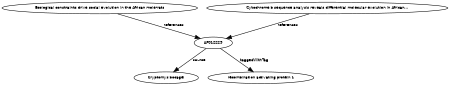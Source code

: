 digraph G {
size="3,3";
node [fontsize=7, fontname="Helvetica"];
edge [fontsize=7, fontname="Helvetica"];
node0 [label="AF012229", width=0.27433100247,height=0.27433100247];
node1 [label="Ecological constraints drive social evolution in the African mole-rats", width=0.27433100247,height=0.27433100247];
node2 [label="Cytochrome b sequence analysis reveals differential molecular evolution in African...", width=0.27433100247,height=0.27433100247];
node3 [label="Cryptomys bocagei", width=0.27433100247,height=0.27433100247];
node4 [label="recombination activating protein 1", width=0.27433100247,height=0.27433100247];
node1 -> node0 [label="references"];
node2 -> node0 [label="references"];
node0 -> node3 [label="source"];
node0 -> node4 [label="taggedWithTag"];
}

